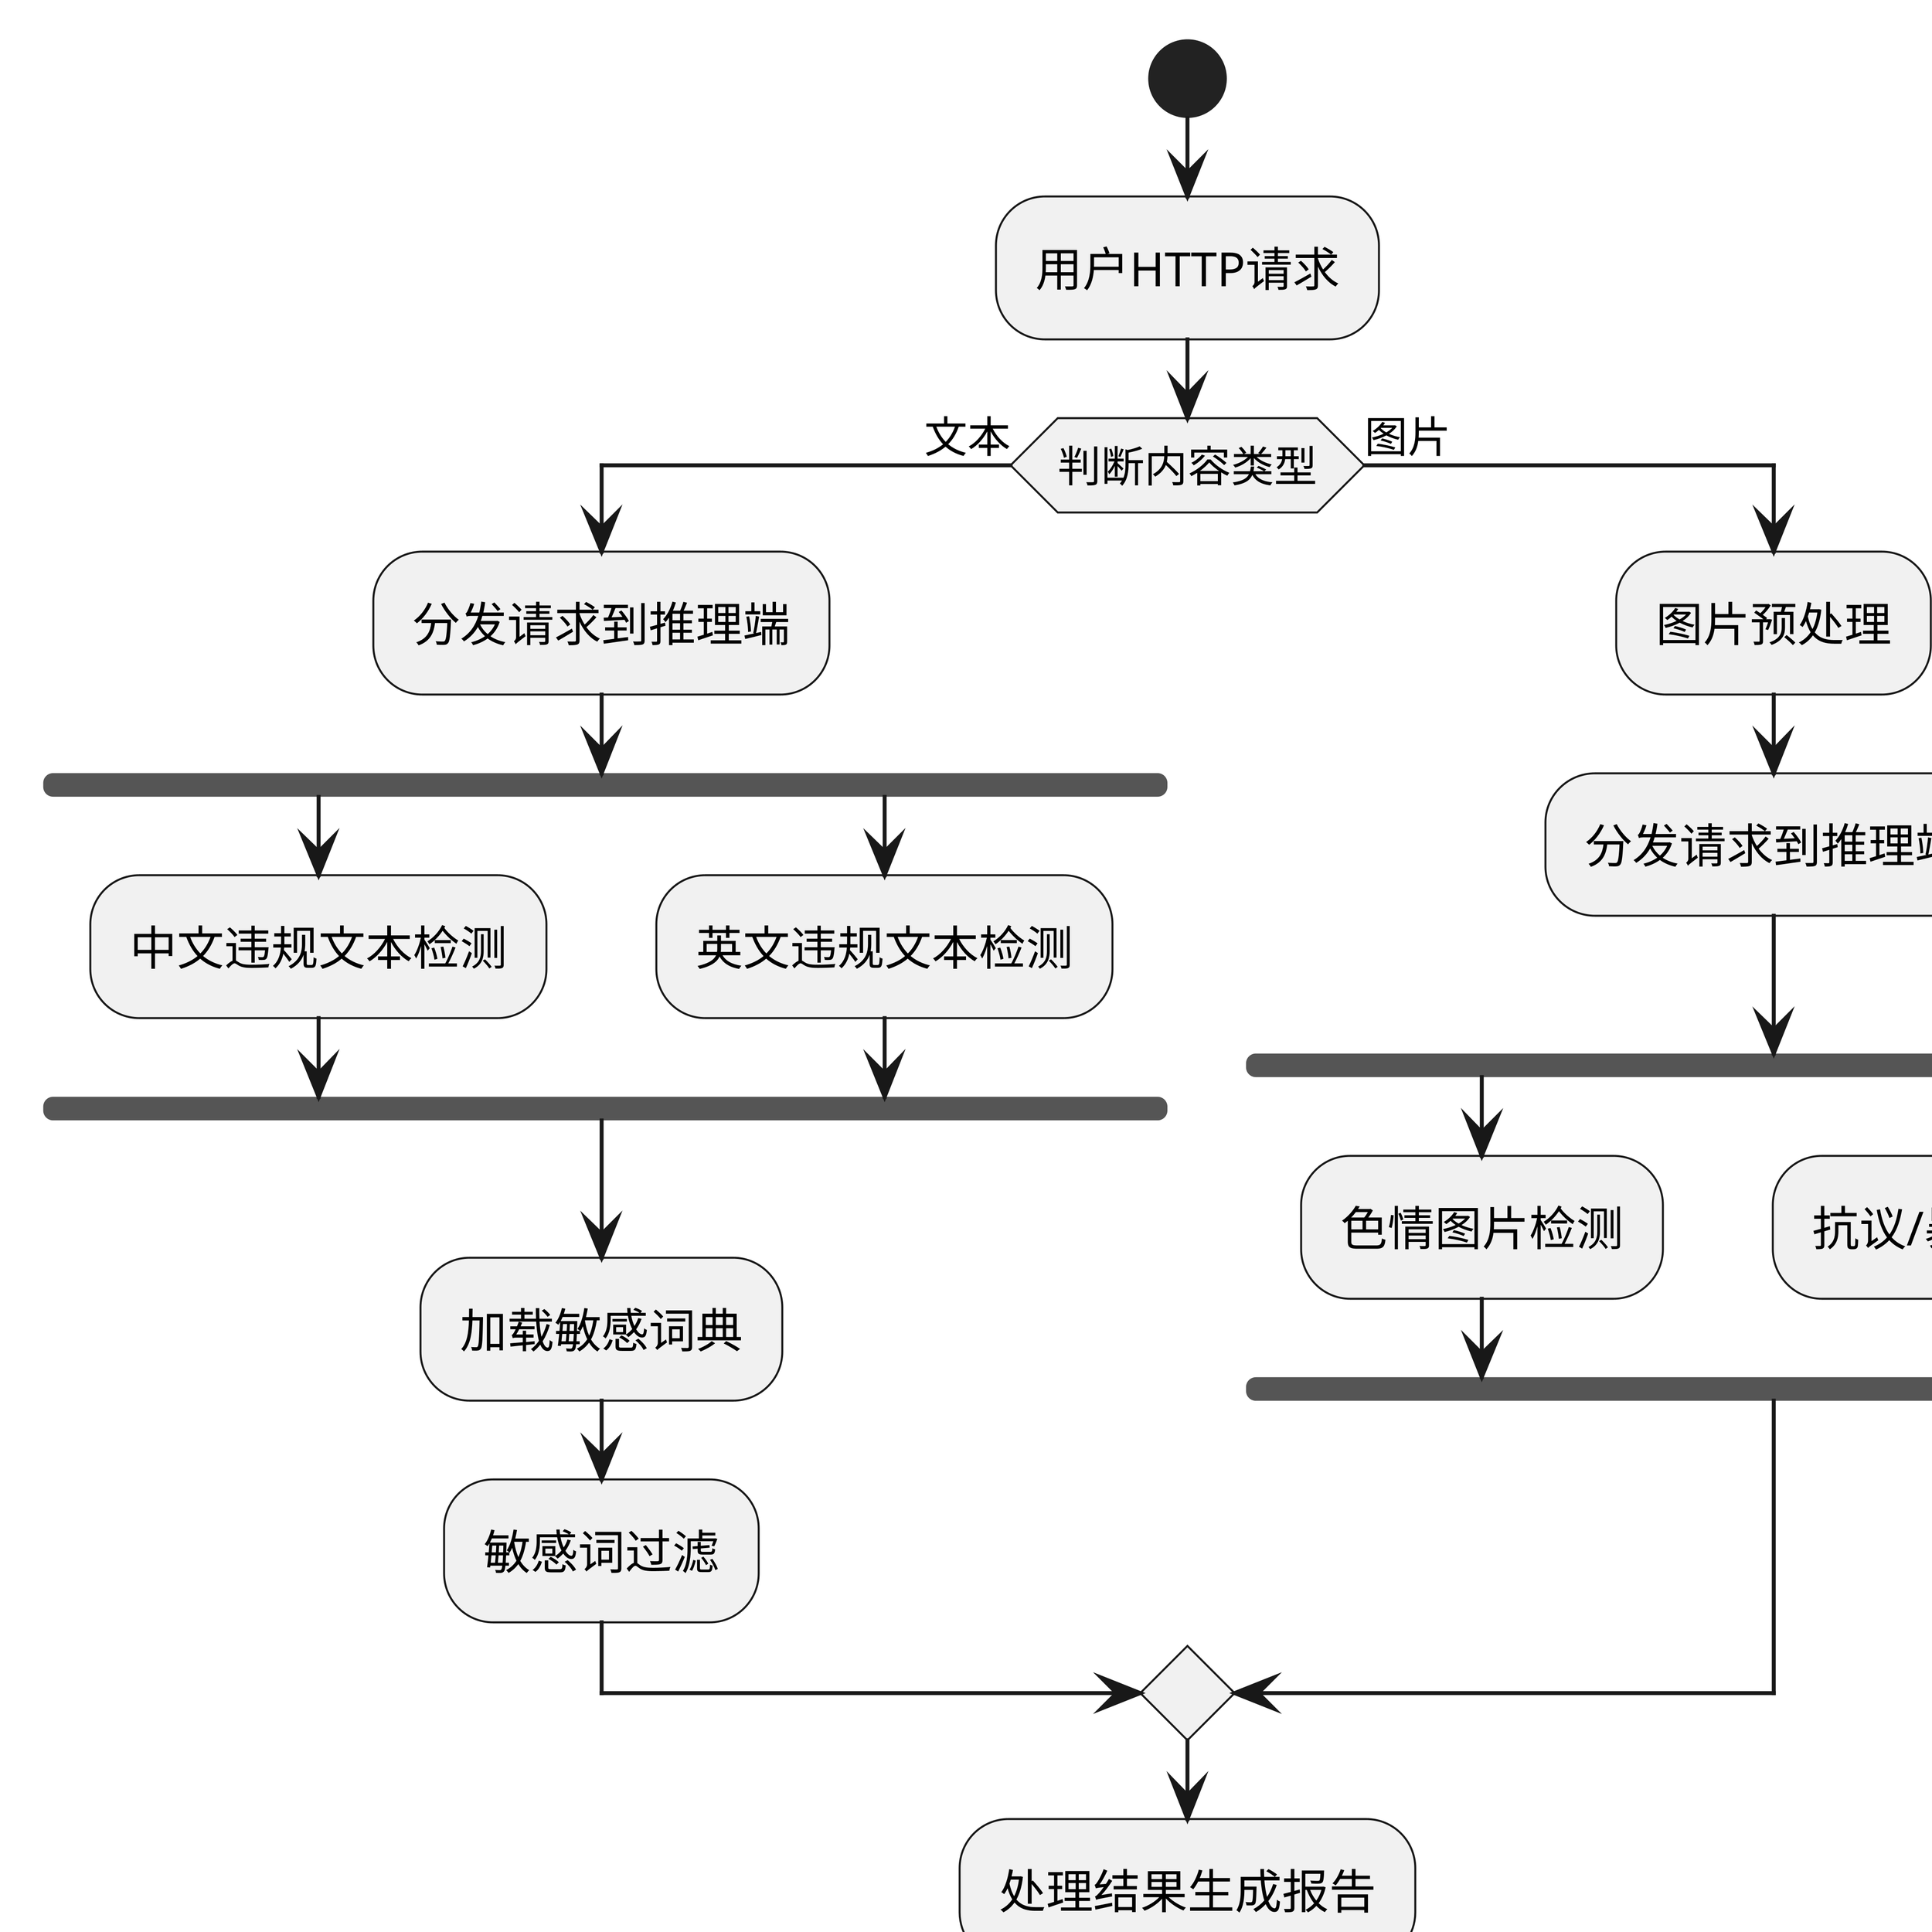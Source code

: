 @startuml
'https://plantuml.com/activity-diagram-beta
skinparam dpi 800
'scale 500 width
'scale 960 height
start
    :用户HTTP请求;
if (判断内容类型) then (文本)
    ' -[dotted]->
    ' :违规文本检测\n （待完善）;
    ' -[dotted]->
    :分发请求到推理端;
    fork
        :中文违规文本检测;
    fork again
        :英文违规文本检测;
    end fork
    :加载敏感词典;
    :敏感词过滤;
else (图片)
    :图片预处理;
    :分发请求到推理端;
    fork
       :色情图片检测;
    fork again
       :抗议/暴恐图片检测;
    end fork
endif
:处理结果生成报告;
:HTTP返回建议;
stop
@enduml




